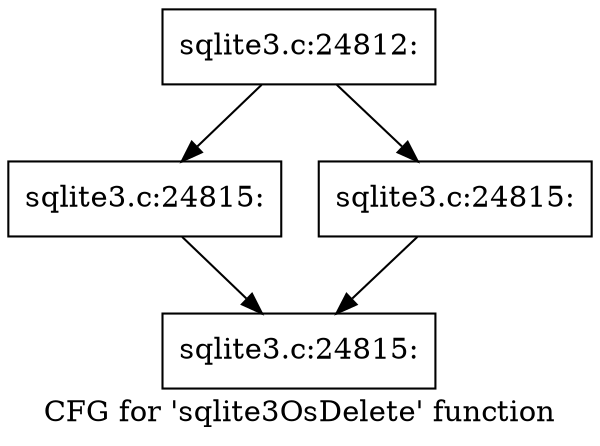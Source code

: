 digraph "CFG for 'sqlite3OsDelete' function" {
	label="CFG for 'sqlite3OsDelete' function";

	Node0x55c0f75abb60 [shape=record,label="{sqlite3.c:24812:}"];
	Node0x55c0f75abb60 -> Node0x55c0f75befb0;
	Node0x55c0f75abb60 -> Node0x55c0f75bf050;
	Node0x55c0f75befb0 [shape=record,label="{sqlite3.c:24815:}"];
	Node0x55c0f75befb0 -> Node0x55c0f75bf0a0;
	Node0x55c0f75bf050 [shape=record,label="{sqlite3.c:24815:}"];
	Node0x55c0f75bf050 -> Node0x55c0f75bf0a0;
	Node0x55c0f75bf0a0 [shape=record,label="{sqlite3.c:24815:}"];
}

